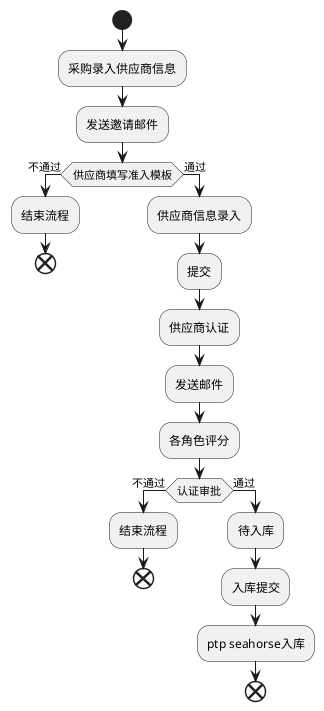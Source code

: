 @startuml
start
:采购录入供应商信息;
:发送邀请邮件;
if (供应商填写准入模板) then (不通过)
:结束流程;
end
else(通过)
:供应商信息录入;
:提交;
:供应商认证;
:发送邮件;
:各角色评分;
if (认证审批) then (不通过)
:结束流程;
end
else(通过)
:待入库;
:入库提交;
:ptp seahorse入库;
end
@enduml